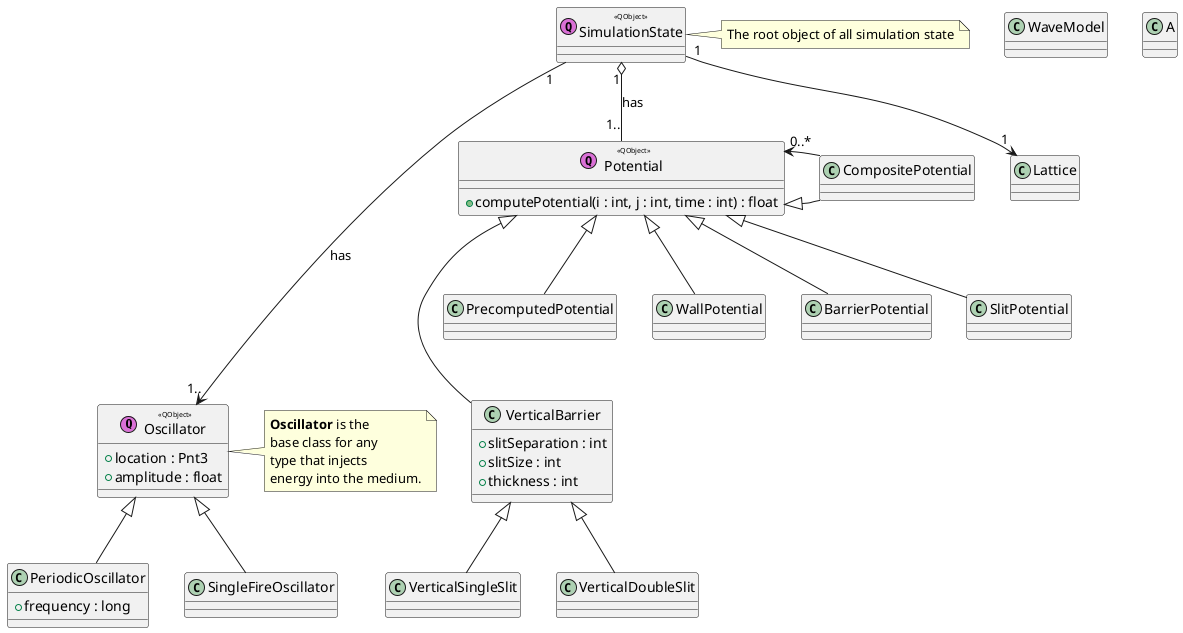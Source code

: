 {
  "sha1": "rg91hxc35x327qu3yb2uwee0vidqvro",
  "insertion": {
    "when": "2024-06-04T17:28:43.778Z",
    "user": "plantuml@gmail.com"
  }
}
@startuml
!pragma defaultLabeldistance 2.1
!pragma defaultLabelangle 30

skinparam ClassStereotypeFontSize 7
skinparam ClassStereotypeFontStyle Plain
skinparam ClassStereotypeFontName Helvetica
skinparam CircledCharacterFontStyle Bold
skinparam CircledCharacterFontSize 12
skinparam CircledCharacterRadius 8

!define QO (Q,orchid) QObject


class Oscillator << QO >> 
note right of Oscillator 
  <b>Oscillator</b> is the 
  base class for any
  type that injects 
  energy into the medium.
end note

Oscillator : +location : Pnt3
Oscillator : +amplitude : float

Oscillator <|-- PeriodicOscillator
PeriodicOscillator : +frequency : long

Oscillator <|-- SingleFireOscillator

class SimulationState << QO >>

note right of SimulationState
    The root object of all simulation state
end note

SimulationState "1" --> "1" Lattice

SimulationState "1" ----> "1.." Oscillator : has

class Potential << QO >>
Potential : +computePotential(i : int, j : int, time : int) : float

!pragma labeldistance 0.5
SimulationState "1" o-- "1.." Potential : has

Potential <|--- VerticalBarrier
VerticalBarrier : +slitSeparation : int
VerticalBarrier : +slitSize : int
VerticalBarrier : +thickness : int


VerticalBarrier <|-- VerticalSingleSlit
VerticalBarrier <|-- VerticalDoubleSlit

Potential <|- CompositePotential
CompositePotential -> "0..*" Potential

Potential <|-- PrecomputedPotential
Potential <|-- WallPotential
Potential <|-- BarrierPotential
Potential <|-- SlitPotential


class WaveModel

class A

@enduml
